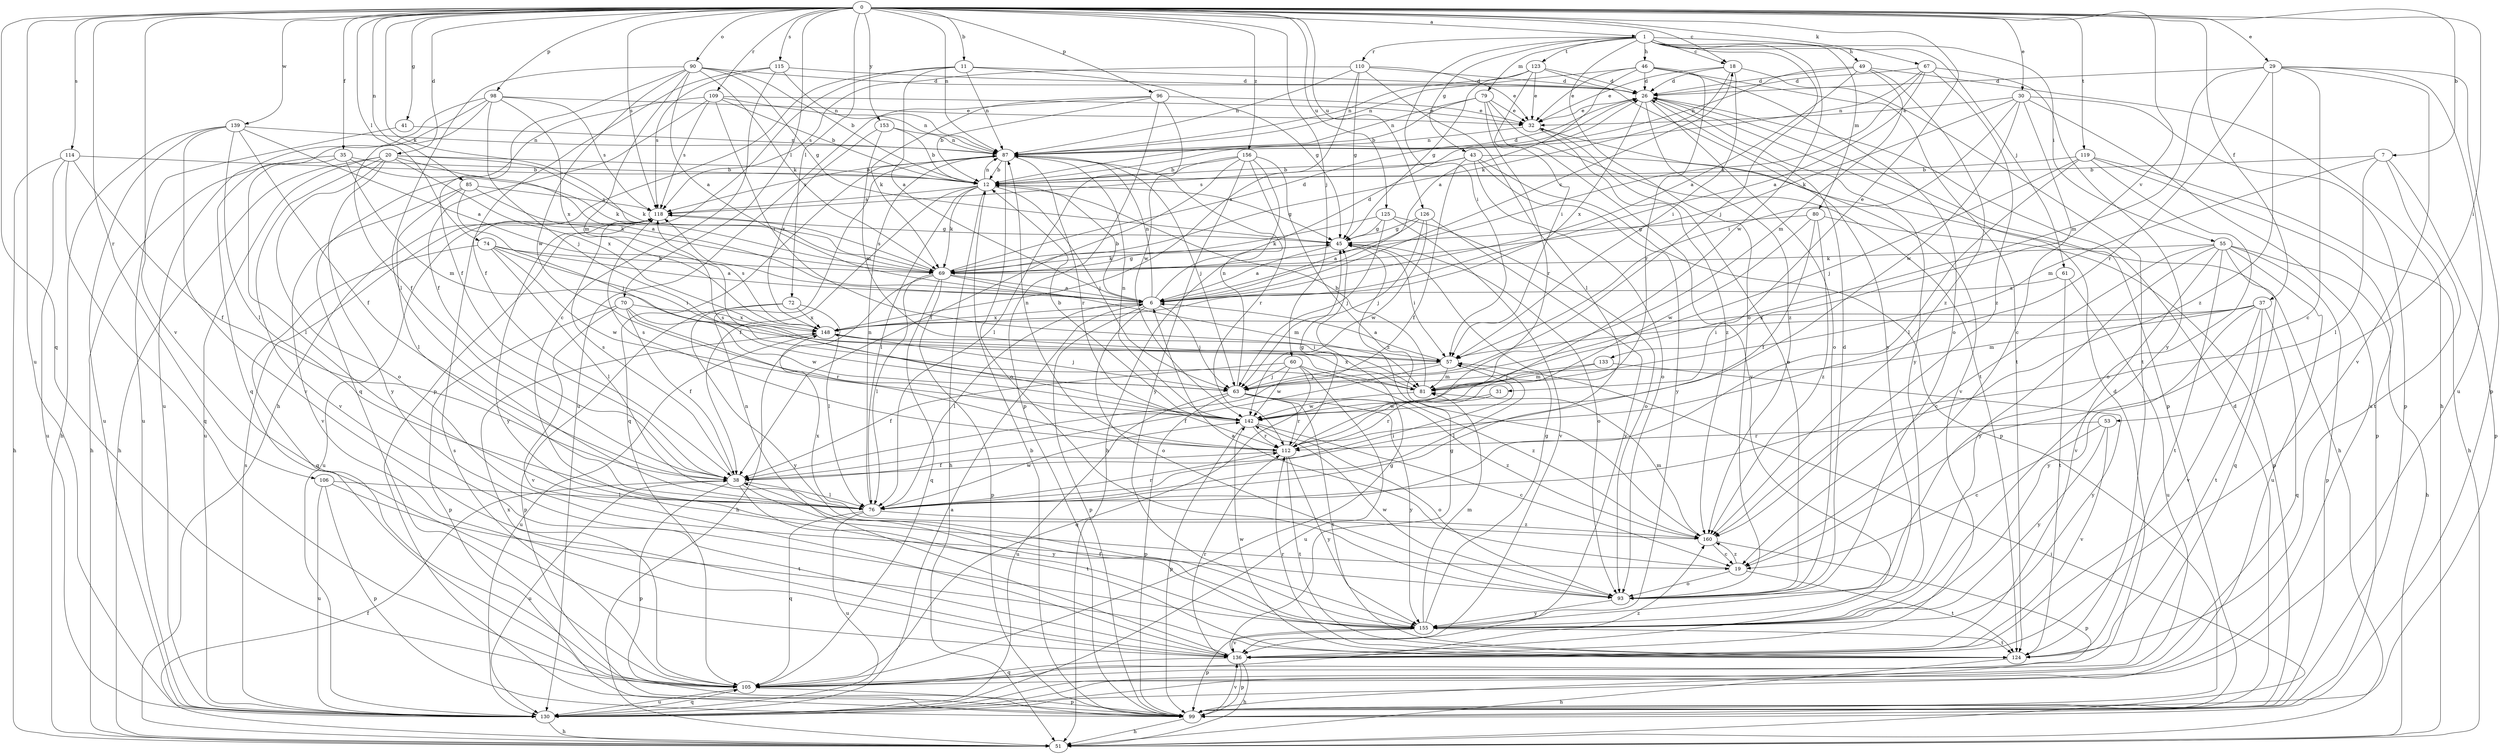 strict digraph  {
0;
1;
6;
7;
11;
12;
18;
19;
20;
26;
29;
30;
31;
32;
35;
37;
38;
41;
43;
45;
46;
49;
51;
53;
55;
57;
60;
61;
63;
67;
69;
70;
72;
74;
76;
79;
80;
81;
85;
87;
90;
93;
96;
98;
99;
105;
106;
109;
110;
112;
114;
115;
118;
119;
123;
124;
125;
126;
130;
133;
136;
139;
142;
148;
153;
155;
156;
160;
0 -> 1  [label=a];
0 -> 7  [label=b];
0 -> 11  [label=b];
0 -> 18  [label=c];
0 -> 20  [label=d];
0 -> 29  [label=e];
0 -> 30  [label=e];
0 -> 31  [label=e];
0 -> 35  [label=f];
0 -> 37  [label=f];
0 -> 41  [label=g];
0 -> 53  [label=i];
0 -> 60  [label=j];
0 -> 67  [label=k];
0 -> 69  [label=k];
0 -> 70  [label=l];
0 -> 72  [label=l];
0 -> 74  [label=l];
0 -> 85  [label=n];
0 -> 87  [label=n];
0 -> 90  [label=o];
0 -> 96  [label=p];
0 -> 98  [label=p];
0 -> 105  [label=q];
0 -> 106  [label=r];
0 -> 109  [label=r];
0 -> 114  [label=s];
0 -> 115  [label=s];
0 -> 118  [label=s];
0 -> 119  [label=t];
0 -> 125  [label=u];
0 -> 126  [label=u];
0 -> 130  [label=u];
0 -> 133  [label=v];
0 -> 136  [label=v];
0 -> 139  [label=w];
0 -> 153  [label=y];
0 -> 156  [label=z];
1 -> 18  [label=c];
1 -> 43  [label=g];
1 -> 46  [label=h];
1 -> 49  [label=h];
1 -> 55  [label=i];
1 -> 57  [label=i];
1 -> 61  [label=j];
1 -> 63  [label=j];
1 -> 79  [label=m];
1 -> 80  [label=m];
1 -> 93  [label=o];
1 -> 110  [label=r];
1 -> 123  [label=t];
1 -> 142  [label=w];
6 -> 12  [label=b];
6 -> 18  [label=c];
6 -> 26  [label=d];
6 -> 63  [label=j];
6 -> 76  [label=l];
6 -> 87  [label=n];
6 -> 93  [label=o];
6 -> 99  [label=p];
6 -> 148  [label=x];
7 -> 12  [label=b];
7 -> 76  [label=l];
7 -> 81  [label=m];
7 -> 99  [label=p];
7 -> 124  [label=t];
11 -> 6  [label=a];
11 -> 26  [label=d];
11 -> 45  [label=g];
11 -> 51  [label=h];
11 -> 87  [label=n];
11 -> 99  [label=p];
12 -> 26  [label=d];
12 -> 38  [label=f];
12 -> 45  [label=g];
12 -> 51  [label=h];
12 -> 63  [label=j];
12 -> 69  [label=k];
12 -> 76  [label=l];
12 -> 87  [label=n];
12 -> 118  [label=s];
18 -> 26  [label=d];
18 -> 32  [label=e];
18 -> 57  [label=i];
18 -> 69  [label=k];
18 -> 124  [label=t];
19 -> 6  [label=a];
19 -> 93  [label=o];
19 -> 124  [label=t];
19 -> 160  [label=z];
20 -> 6  [label=a];
20 -> 12  [label=b];
20 -> 51  [label=h];
20 -> 69  [label=k];
20 -> 93  [label=o];
20 -> 130  [label=u];
20 -> 136  [label=v];
20 -> 148  [label=x];
20 -> 155  [label=y];
26 -> 32  [label=e];
26 -> 93  [label=o];
26 -> 99  [label=p];
26 -> 148  [label=x];
26 -> 155  [label=y];
26 -> 160  [label=z];
29 -> 19  [label=c];
29 -> 26  [label=d];
29 -> 81  [label=m];
29 -> 99  [label=p];
29 -> 112  [label=r];
29 -> 130  [label=u];
29 -> 136  [label=v];
29 -> 160  [label=z];
30 -> 19  [label=c];
30 -> 32  [label=e];
30 -> 57  [label=i];
30 -> 69  [label=k];
30 -> 99  [label=p];
30 -> 130  [label=u];
30 -> 142  [label=w];
31 -> 112  [label=r];
31 -> 142  [label=w];
32 -> 87  [label=n];
32 -> 136  [label=v];
32 -> 160  [label=z];
35 -> 12  [label=b];
35 -> 51  [label=h];
35 -> 69  [label=k];
35 -> 76  [label=l];
35 -> 81  [label=m];
37 -> 57  [label=i];
37 -> 81  [label=m];
37 -> 105  [label=q];
37 -> 124  [label=t];
37 -> 136  [label=v];
37 -> 148  [label=x];
37 -> 155  [label=y];
38 -> 76  [label=l];
38 -> 99  [label=p];
38 -> 118  [label=s];
38 -> 124  [label=t];
38 -> 130  [label=u];
38 -> 155  [label=y];
41 -> 87  [label=n];
41 -> 130  [label=u];
43 -> 12  [label=b];
43 -> 38  [label=f];
43 -> 51  [label=h];
43 -> 93  [label=o];
43 -> 99  [label=p];
43 -> 118  [label=s];
43 -> 155  [label=y];
45 -> 6  [label=a];
45 -> 57  [label=i];
45 -> 69  [label=k];
45 -> 93  [label=o];
46 -> 6  [label=a];
46 -> 26  [label=d];
46 -> 32  [label=e];
46 -> 87  [label=n];
46 -> 93  [label=o];
46 -> 112  [label=r];
46 -> 124  [label=t];
49 -> 6  [label=a];
49 -> 26  [label=d];
49 -> 51  [label=h];
49 -> 81  [label=m];
49 -> 87  [label=n];
49 -> 160  [label=z];
51 -> 38  [label=f];
51 -> 57  [label=i];
53 -> 19  [label=c];
53 -> 112  [label=r];
53 -> 136  [label=v];
53 -> 155  [label=y];
55 -> 19  [label=c];
55 -> 51  [label=h];
55 -> 69  [label=k];
55 -> 99  [label=p];
55 -> 105  [label=q];
55 -> 124  [label=t];
55 -> 130  [label=u];
55 -> 136  [label=v];
55 -> 155  [label=y];
57 -> 6  [label=a];
57 -> 38  [label=f];
57 -> 63  [label=j];
57 -> 76  [label=l];
57 -> 81  [label=m];
60 -> 38  [label=f];
60 -> 63  [label=j];
60 -> 105  [label=q];
60 -> 130  [label=u];
60 -> 142  [label=w];
60 -> 160  [label=z];
61 -> 6  [label=a];
61 -> 124  [label=t];
61 -> 130  [label=u];
63 -> 87  [label=n];
63 -> 99  [label=p];
63 -> 112  [label=r];
63 -> 124  [label=t];
63 -> 130  [label=u];
63 -> 155  [label=y];
63 -> 160  [label=z];
67 -> 6  [label=a];
67 -> 26  [label=d];
67 -> 69  [label=k];
67 -> 87  [label=n];
67 -> 155  [label=y];
67 -> 160  [label=z];
69 -> 6  [label=a];
69 -> 26  [label=d];
69 -> 45  [label=g];
69 -> 51  [label=h];
69 -> 76  [label=l];
69 -> 81  [label=m];
69 -> 99  [label=p];
69 -> 105  [label=q];
69 -> 118  [label=s];
70 -> 38  [label=f];
70 -> 99  [label=p];
70 -> 112  [label=r];
70 -> 136  [label=v];
70 -> 142  [label=w];
70 -> 148  [label=x];
72 -> 76  [label=l];
72 -> 99  [label=p];
72 -> 148  [label=x];
72 -> 155  [label=y];
74 -> 6  [label=a];
74 -> 57  [label=i];
74 -> 69  [label=k];
74 -> 76  [label=l];
74 -> 105  [label=q];
74 -> 142  [label=w];
76 -> 57  [label=i];
76 -> 87  [label=n];
76 -> 105  [label=q];
76 -> 112  [label=r];
76 -> 130  [label=u];
76 -> 142  [label=w];
76 -> 160  [label=z];
79 -> 12  [label=b];
79 -> 32  [label=e];
79 -> 87  [label=n];
79 -> 112  [label=r];
79 -> 124  [label=t];
79 -> 136  [label=v];
80 -> 38  [label=f];
80 -> 45  [label=g];
80 -> 99  [label=p];
80 -> 142  [label=w];
80 -> 160  [label=z];
81 -> 12  [label=b];
81 -> 142  [label=w];
81 -> 148  [label=x];
85 -> 63  [label=j];
85 -> 69  [label=k];
85 -> 76  [label=l];
85 -> 118  [label=s];
85 -> 136  [label=v];
87 -> 12  [label=b];
87 -> 63  [label=j];
87 -> 93  [label=o];
87 -> 105  [label=q];
87 -> 112  [label=r];
87 -> 118  [label=s];
90 -> 6  [label=a];
90 -> 12  [label=b];
90 -> 26  [label=d];
90 -> 38  [label=f];
90 -> 45  [label=g];
90 -> 69  [label=k];
90 -> 76  [label=l];
90 -> 81  [label=m];
90 -> 142  [label=w];
93 -> 26  [label=d];
93 -> 32  [label=e];
93 -> 142  [label=w];
93 -> 155  [label=y];
96 -> 12  [label=b];
96 -> 32  [label=e];
96 -> 69  [label=k];
96 -> 99  [label=p];
96 -> 130  [label=u];
96 -> 142  [label=w];
98 -> 32  [label=e];
98 -> 38  [label=f];
98 -> 63  [label=j];
98 -> 105  [label=q];
98 -> 118  [label=s];
98 -> 130  [label=u];
98 -> 148  [label=x];
99 -> 12  [label=b];
99 -> 26  [label=d];
99 -> 51  [label=h];
99 -> 136  [label=v];
105 -> 26  [label=d];
105 -> 45  [label=g];
105 -> 99  [label=p];
105 -> 118  [label=s];
105 -> 130  [label=u];
105 -> 148  [label=x];
105 -> 160  [label=z];
106 -> 76  [label=l];
106 -> 99  [label=p];
106 -> 124  [label=t];
106 -> 130  [label=u];
109 -> 12  [label=b];
109 -> 32  [label=e];
109 -> 38  [label=f];
109 -> 57  [label=i];
109 -> 87  [label=n];
109 -> 105  [label=q];
109 -> 118  [label=s];
110 -> 26  [label=d];
110 -> 32  [label=e];
110 -> 45  [label=g];
110 -> 76  [label=l];
110 -> 87  [label=n];
110 -> 118  [label=s];
110 -> 148  [label=x];
112 -> 38  [label=f];
112 -> 45  [label=g];
112 -> 87  [label=n];
112 -> 118  [label=s];
112 -> 124  [label=t];
112 -> 155  [label=y];
114 -> 12  [label=b];
114 -> 38  [label=f];
114 -> 51  [label=h];
114 -> 105  [label=q];
114 -> 130  [label=u];
115 -> 19  [label=c];
115 -> 26  [label=d];
115 -> 38  [label=f];
115 -> 87  [label=n];
115 -> 118  [label=s];
118 -> 45  [label=g];
118 -> 130  [label=u];
118 -> 155  [label=y];
119 -> 12  [label=b];
119 -> 51  [label=h];
119 -> 63  [label=j];
119 -> 76  [label=l];
119 -> 93  [label=o];
119 -> 99  [label=p];
123 -> 26  [label=d];
123 -> 32  [label=e];
123 -> 45  [label=g];
123 -> 57  [label=i];
123 -> 87  [label=n];
123 -> 155  [label=y];
124 -> 51  [label=h];
124 -> 112  [label=r];
124 -> 142  [label=w];
125 -> 45  [label=g];
125 -> 63  [label=j];
125 -> 69  [label=k];
125 -> 93  [label=o];
125 -> 136  [label=v];
126 -> 6  [label=a];
126 -> 45  [label=g];
126 -> 63  [label=j];
126 -> 136  [label=v];
126 -> 142  [label=w];
130 -> 6  [label=a];
130 -> 51  [label=h];
130 -> 105  [label=q];
130 -> 118  [label=s];
133 -> 63  [label=j];
133 -> 81  [label=m];
133 -> 155  [label=y];
136 -> 45  [label=g];
136 -> 51  [label=h];
136 -> 87  [label=n];
136 -> 99  [label=p];
136 -> 105  [label=q];
136 -> 112  [label=r];
139 -> 6  [label=a];
139 -> 38  [label=f];
139 -> 51  [label=h];
139 -> 76  [label=l];
139 -> 87  [label=n];
139 -> 130  [label=u];
139 -> 136  [label=v];
142 -> 12  [label=b];
142 -> 19  [label=c];
142 -> 87  [label=n];
142 -> 93  [label=o];
142 -> 99  [label=p];
142 -> 112  [label=r];
142 -> 118  [label=s];
148 -> 57  [label=i];
148 -> 63  [label=j];
148 -> 118  [label=s];
148 -> 130  [label=u];
153 -> 12  [label=b];
153 -> 81  [label=m];
153 -> 87  [label=n];
153 -> 148  [label=x];
155 -> 38  [label=f];
155 -> 45  [label=g];
155 -> 81  [label=m];
155 -> 99  [label=p];
155 -> 124  [label=t];
155 -> 136  [label=v];
156 -> 12  [label=b];
156 -> 38  [label=f];
156 -> 51  [label=h];
156 -> 76  [label=l];
156 -> 112  [label=r];
156 -> 155  [label=y];
156 -> 160  [label=z];
160 -> 19  [label=c];
160 -> 81  [label=m];
160 -> 99  [label=p];
160 -> 148  [label=x];
}
